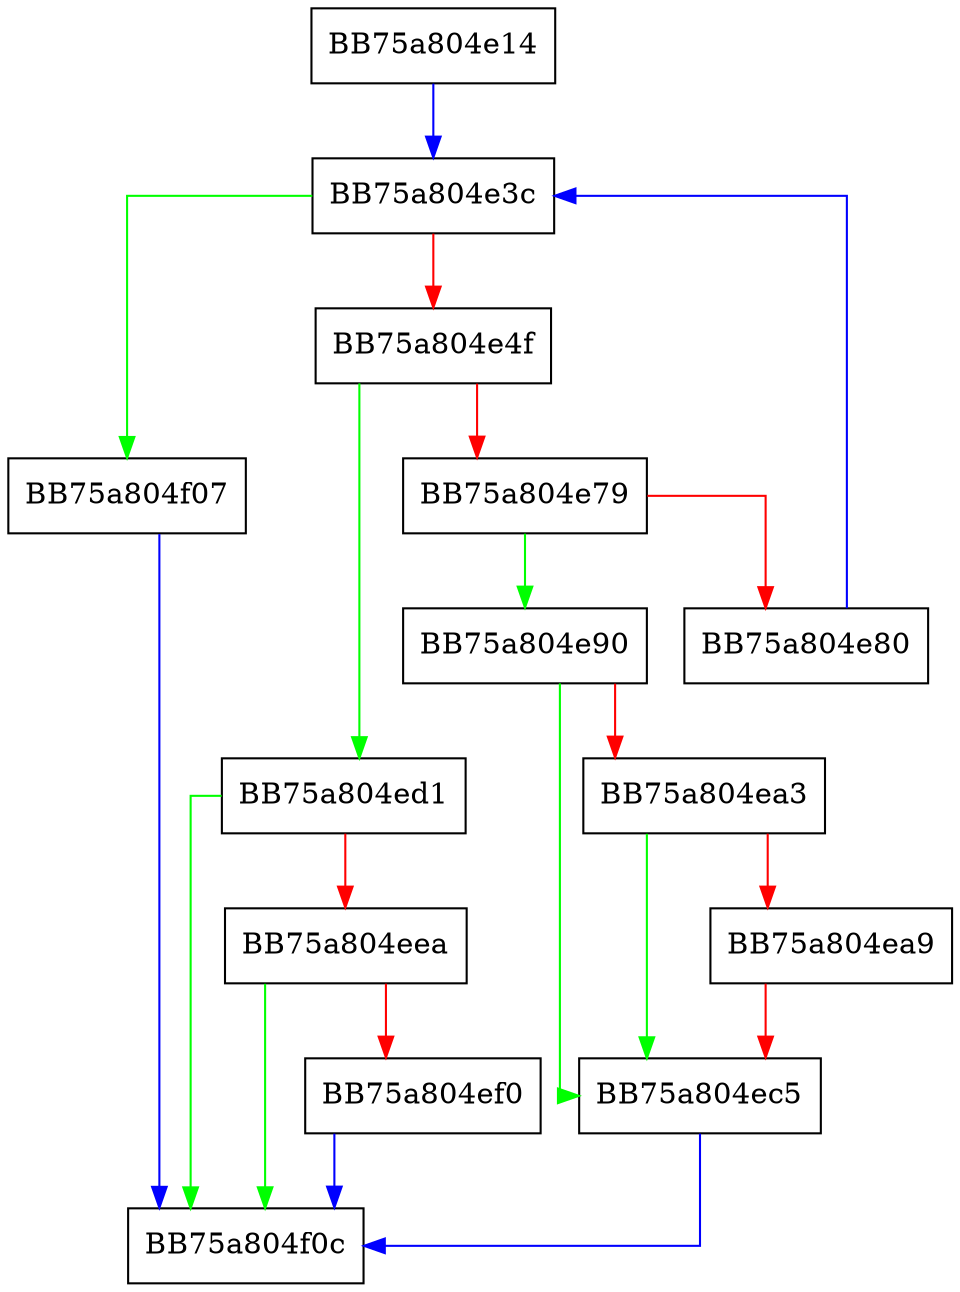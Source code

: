 digraph GetFsAttributesUsingHandle {
  node [shape="box"];
  graph [splines=ortho];
  BB75a804e14 -> BB75a804e3c [color="blue"];
  BB75a804e3c -> BB75a804f07 [color="green"];
  BB75a804e3c -> BB75a804e4f [color="red"];
  BB75a804e4f -> BB75a804ed1 [color="green"];
  BB75a804e4f -> BB75a804e79 [color="red"];
  BB75a804e79 -> BB75a804e90 [color="green"];
  BB75a804e79 -> BB75a804e80 [color="red"];
  BB75a804e80 -> BB75a804e3c [color="blue"];
  BB75a804e90 -> BB75a804ec5 [color="green"];
  BB75a804e90 -> BB75a804ea3 [color="red"];
  BB75a804ea3 -> BB75a804ec5 [color="green"];
  BB75a804ea3 -> BB75a804ea9 [color="red"];
  BB75a804ea9 -> BB75a804ec5 [color="red"];
  BB75a804ec5 -> BB75a804f0c [color="blue"];
  BB75a804ed1 -> BB75a804f0c [color="green"];
  BB75a804ed1 -> BB75a804eea [color="red"];
  BB75a804eea -> BB75a804f0c [color="green"];
  BB75a804eea -> BB75a804ef0 [color="red"];
  BB75a804ef0 -> BB75a804f0c [color="blue"];
  BB75a804f07 -> BB75a804f0c [color="blue"];
}